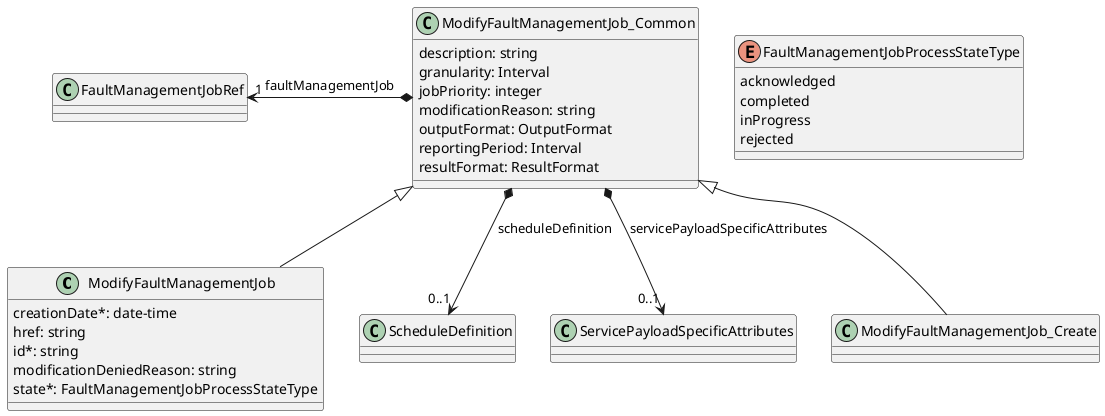 @startuml modifyFaultManagementJobModel

class ModifyFaultManagementJob {

    creationDate*: date-time
    href: string
    id*: string
    modificationDeniedReason: string
    state*: FaultManagementJobProcessStateType
}
ModifyFaultManagementJob_Common <|-- ModifyFaultManagementJob

class ModifyFaultManagementJob_Common {

    description: string
    granularity: Interval
    jobPriority: integer
    modificationReason: string
    outputFormat: OutputFormat
    reportingPeriod: Interval
    resultFormat: ResultFormat
}

ModifyFaultManagementJob_Common *-l->"1" FaultManagementJobRef : faultManagementJob
ModifyFaultManagementJob_Common *-->"0..1" ScheduleDefinition : scheduleDefinition
ModifyFaultManagementJob_Common *-->"0..1" ServicePayloadSpecificAttributes : servicePayloadSpecificAttributes


class ModifyFaultManagementJob_Create {

}
ModifyFaultManagementJob_Common <|-- ModifyFaultManagementJob_Create

enum FaultManagementJobProcessStateType {
    acknowledged
    completed
    inProgress
    rejected
}

@enduml

